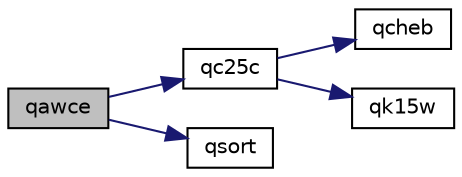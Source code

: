digraph G
{
  edge [fontname="Helvetica",fontsize="10",labelfontname="Helvetica",labelfontsize="10"];
  node [fontname="Helvetica",fontsize="10",shape=record];
  rankdir=LR;
  Node1 [label="qawce",height=0.2,width=0.4,color="black", fillcolor="grey75", style="filled" fontcolor="black"];
  Node1 -> Node2 [color="midnightblue",fontsize="10",style="solid",fontname="Helvetica"];
  Node2 [label="qc25c",height=0.2,width=0.4,color="black", fillcolor="white", style="filled",URL="$quadpack_8f90.html#af8148c1623b7cf59159c491cfb1856f4"];
  Node2 -> Node3 [color="midnightblue",fontsize="10",style="solid",fontname="Helvetica"];
  Node3 [label="qcheb",height=0.2,width=0.4,color="black", fillcolor="white", style="filled",URL="$quadpack_8f90.html#ad5beefcfdb335ea68ccf8397536c8c36"];
  Node2 -> Node4 [color="midnightblue",fontsize="10",style="solid",fontname="Helvetica"];
  Node4 [label="qk15w",height=0.2,width=0.4,color="black", fillcolor="white", style="filled",URL="$quadpack_8f90.html#a0c083838940925726abd5bc85fa29587"];
  Node1 -> Node5 [color="midnightblue",fontsize="10",style="solid",fontname="Helvetica"];
  Node5 [label="qsort",height=0.2,width=0.4,color="black", fillcolor="white", style="filled",URL="$quadpack_8f90.html#a55e08a684c5a6315fb37dd0fdc66d8e6"];
}
